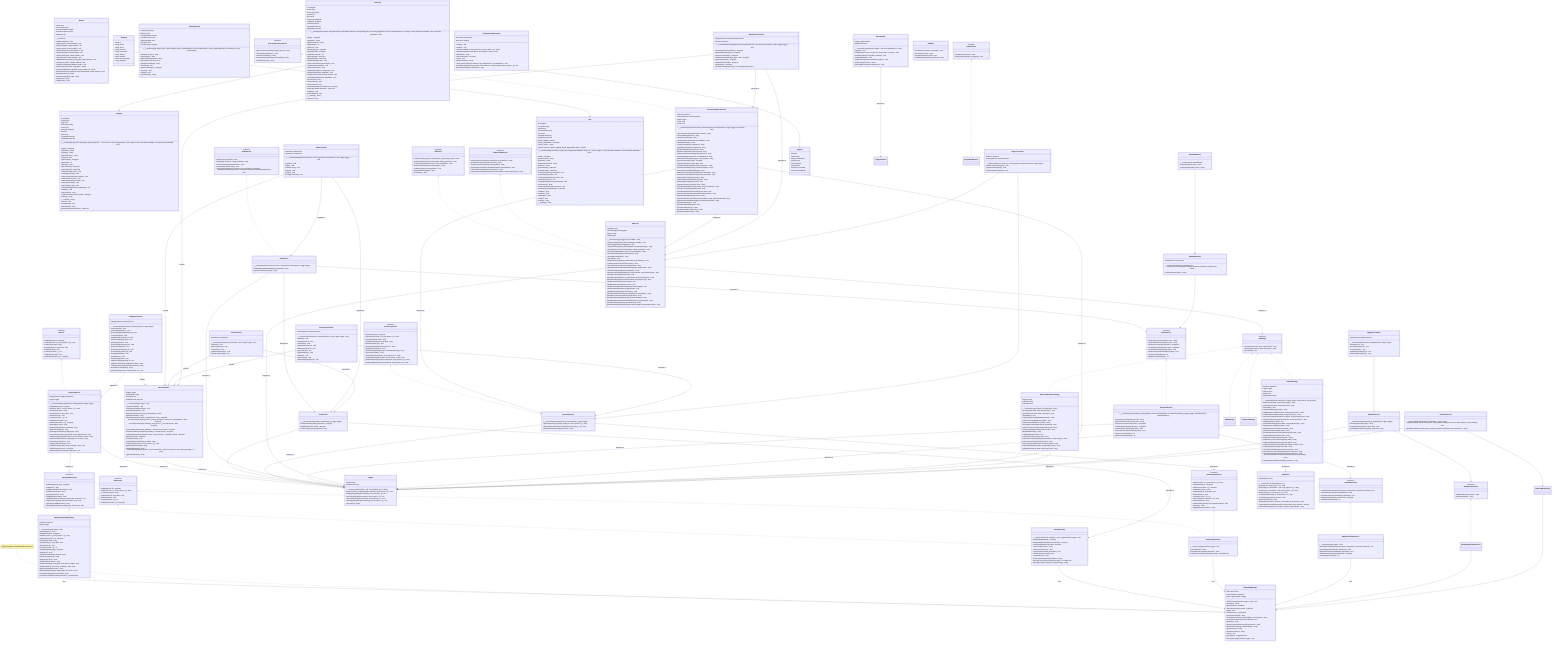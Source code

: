 classDiagram
    note for MongoDBManager "Singleton pattern untuk MongoDB connection"
    
    %% ========== Interfaces / Abstractions ==========
    class IRepository {
        <<interface>>
        +findById(string id) array|null
        +find(array filter = [], array options = []) array
        +create(array data) string
        +update(string id, array data) bool
        +delete(string id) bool
        +count(array filter = []) int
        +findOne(array filter = []) array|null
    }

    class ICategoryRepository {
        <<interface>>
        +findBySlug(string slug) array|null
        +findActive() array
        +findByParentId(string parentId) array
        +findRootCategories() array
        +getCategoryTree() array
        +findByDepth(int depth) array
        +updatePath(string categoryId, array path, int depth) bool
        +slugExists(string slug, string excludeId = null) bool
        +getCategoriesWithCounts() array
        +bulkUpdateStatus(array categoryIds, bool active) bool
    }

    class IService {
        <<interface>>
        +findById(string id) array|null
        +find(array filter = [], array options = []) array
        +create(array data) array
        +update(string id, array data) bool
        +delete(string id) bool
        +count(array filter = []) int
        +validate(array data) bool
        +findOne(array filter = []) array|null
    }

    %% ========== Concrete Implementations (UPDATED) ==========
    class Category {
        -id string|null
        -name string
        -slug string
        -description string
        -active bool
        -parentId string|null
        -depth int
        -path array
        -createdAt DateTime
        -updatedAt DateTime
        +__construct(string name, string slug, string description = '', bool active = true, string parentId = null, string id = null, DateTime createdAt = null, DateTime updatedAt = null)
        +getId() string|null
        +getName() string
        +getSlug() string
        +getDescription() string
        +isActive() bool
        +getParentId() string|null
        +getDepth() int
        +getPath() array
        +getCreatedAt() DateTime
        +getUpdatedAt() DateTime
        +setName(string name) void
        +setSlug(string slug) void
        +setDescription(string description) void
        +setActive(bool active) void
        +setParentId(string parentId) void
        +setDepth(int depth) void
        +setPath(array path) void
        +setUpdatedAt(DateTime updatedAt) void
        +validate() void
        +toDocument() array
        +fromDocument(array document) Category
        +toArray() array
        +__toString() string
        +isRoot() bool
        +hasChildren() bool
        +getFullPath() string
        -parseDate(mixed dateValue) DateTime
    }

    class MongoCategoryRepository {
        -collection Collection
        -logger Logger
        +__construct(Logger logger = null)
        +createIndexes() array
        +findById(string id) array|null
        +find(array filter = [], array options = []) array
        +findOne(array filter = []) array|null
        +create(array data) string
        +update(string id, array data) bool
        +delete(string id) bool
        +count(array filter = []) int
        +findBySlug(string slug) array|null
        +findActive() array
        +findByParentId(string parentId) array
        +findRootCategories() array
        +getCategoryTree() array
        +findByDepth(int depth) array
        +updatePath(string categoryId, array path, int depth) bool
        +slugExists(string slug, string excludeId = null) bool
        +getCategoriesWithCounts() array
        +bulkUpdateStatus(array categoryIds, bool active) bool
        -documentToArray(mixed document) array
        -normalizeToUTCDateTime(mixed value) UTCDateTime
    }

    class CategoryService {
        -categoryRepo ICategoryRepository
        -logger Logger
        +__construct(ICategoryRepository categoryRepo, Logger logger)
        +findById(string id) array|null
        +find(array filter = [], array options = []) array
        +create(array data) array
        +update(string id, array data) bool
        +delete(string id) bool
        +count(array filter = []) int
        +validate(array data) bool
        +findOne(array filter = []) array|null
        +getCategoryTree() array
        +getSubcategories(string parentId) array
        +getRootCategories() array
        +getCategoryPath(string categoryId) array
        +moveCategory(string categoryId, string newParentId) array
        +validateCategoryData(array data, bool isUpdate = false) array
        +bulkUpdateStatus(array categoryIds, bool active) array
        +getCategoryStatistics() array
        +categoryExists(string id) bool
        +slugExists(string slug, string excludeId = null) bool
        +findBySlug(string slug) array|null
        -updateCategoryTree(string categoryId) void
    }

    class BaseController {
        #logger Logger
        #requestData array
        #testMode bool
        #lastResponse array|null
        +__construct(Logger logger = null)
        +enableTestMode() void
        +setRequestData(array data) void
        #parseRequestData() void
        #getRequestValue(string key, mixed default) mixed
        #getRequestData() array
        #jsonResponse(array data, int statusCode = 200) array|null
        #successResponse(array data = [], string message = 'Success', int statusCode = 200) array|null
        #errorResponse(string message, array errors = [], int statusCode = 400) array|null
        #notFoundResponse(string message = 'Resource not found') array|null
        #unauthorizedResponse(string message = 'Unauthorized') array|null
        #validationErrorResponse(array errors, string message = 'Validation failed') array|null
        #getAuthUserId() string|null
        #isAuthenticated() bool
        #validateRequiredFields(array fields) array
        #logAction(string action, array context = []) void
        #getPaginationParams() array
        #getSortingParams() array
        +buildTestResponse(array data = [], int statusCode = 200, bool success = true, string message = '') array
        +getLastResponse() array
    }

    class CategoryController {
        -categoryService CategoryService
        +__construct(CategoryService categoryService, Logger logger)
        +listCategories() void
        +getCategory(string id) void
        +getCategoryBySlug(string slug) void
        +createCategory() void
        +updateCategory(string id) void
        +deleteCategory(string id) void
        +getCategoryTree() void
        +getSubcategories(string id) void
        +getRootCategories() void
        +getCategoryPath(string id) void
        +moveCategory(string id) void
        +bulkUpdateStatus() void
        +getStatistics() void
        +searchCategories() void
        -validateCategoryId(string id) void
        -validateCreateCategoryData(array data) array
        -validateUpdateCategoryData(array data) array
        -buildFilterFromRequest() array
        -logAction(string action, array context = []) void
    }

    class MongoDBManager {
        -static Client client
        -static Database database
        -static LoggerInterface logger
        +initialize(LoggerInterface logger = null) void
        +getClient() Client
        +getDatabase() Database
        +getCollection(string name) Collection
        +ping() bool
        +startSession() Session|null
        +getConnectionInfo() array
        +createIndexes(string collectionName, array indexes) array
        +collectionExists(string collectionName) bool
        +getStats() array
        +getCollectionStats(string collectionName) array
        +dropCollection(string collectionName) array
        +getServerInfo() array
        +getServerVersion() array
        +reset() void
        +getLogger() LoggerInterface
        +setLogger(LoggerInterface logger) void
    }

    class Logger {
        -logFile string
        -defaultLevel string
        +__construct(string logFile = null, string defaultLevel = 'INFO')
        +log(mixed level, string|Stringable message, array context = []) void
        +debug(string|Stringable message, array context = []) void
        +info(string|Stringable message, array context = []) void
        +error(string|Stringable message, array context = []) void
        +warning(string|Stringable message, array context = []) void
        +getLogFile() string
    }

    %% ========== NEWLY IMPLEMENTED COMPONENTS ==========
    class Router {
        -routes array
        -routeGroups array
        -notFoundHandler callable
        -currentGroupPrefix string
        -testMode bool
        +__construct()
        +enableTestMode() void
        +get(string path, mixed handler) self
        +post(string path, mixed handler) self
        +put(string path, mixed handler) self
        +delete(string path, mixed handler) self
        +patch(string path, mixed handler) self
        +options(string path, mixed handler) self
        +any(string path, mixed handler) self
        +addRoute(string method, string path, mixed handler) self
        +group(string prefix, callable callback) self
        +setNotFoundHandler(callable handler) self
        +dispatch(string method, string path) mixed
        -executeHandler(mixed handler, array params = []) mixed
        -matchRoute(string routePath, string requestPath, array& params) bool
        -handleNotFound() mixed
        -normalizePath(string path) string
        +getRoutes() array
        +clearRoutes() void
    }

    %% ========== Relationships (UPDATED) ==========
    IRepository <|.. MongoCategoryRepository
    ICategoryRepository <|.. MongoCategoryRepository
    IService <|.. CategoryService
    
    MongoCategoryRepository --> MongoDBManager : uses
    CategoryService --> ICategoryRepository : depends on
    CategoryService --> Logger : depends on
    CategoryController --> CategoryService : depends on
    CategoryController --> BaseController : extends
    BaseController --> Logger : depends on

    %% ========== Planned Components (Tetap Dipertahankan) ==========
    class IInventoryRepository {
        <<interface>>
        +find(array filter = [], array options = []) array
        +findById(string id) array|null
        +findOne(array filter = []) array|null
        +create(array data) string
        +update(string id, array data) bool
        +delete(string id) bool
        +count(array filter = []) int
        +findLowStock(int threshold = 0) array
        +findOutOfStock() array
        +updateQuantity(string id, int quantityChange) bool
        +getStats() array
        +aggregate(array pipeline) array
    }

    class IAuthService {
        <<interface>>
        +register(array userData) array
        +login(string username, string password) array
        +refreshToken(string refreshToken) array
        +logout(string refreshToken) bool
        +verifyCredentials(string username, string password) array|false
        +changePassword(string userId, string currentPassword, string newPassword) bool
    }

    class ITokenService {
        <<interface>>
        +generateAccessToken(array user) string
        +generateRefreshToken(array user) string
        +verifyAccessToken(string token) array|false
        +verifyRefreshToken(string token) array|false
        +revokeRefreshToken(string token) bool
        +isRefreshTokenRevoked(string token) bool
        +getAccessTokenExpiry() int
        +getRefreshTokenExpiry() int
    }

    class IInventoryService {
        <<interface>>
        +getItem(string id) array|null
        +listItems(array filter = [], array options = []) array
        +createItem(array data) array
        +updateItem(string id, array data) array
        +deleteItem(string id) bool
        +getLowStockItems(int threshold = 0) array
        +getOutOfStockItems() array
        +updateItemQuantity(string id, int quantityChange) array
        +getInventoryStats() array
        +searchItems(string query, array options = []) array
        +validateItemData(array data, bool isCreate = true) array
        +getItemsByCategory(string categoryId, array options = []) array
        +getItemsBySupplier(string supplierId, array options = []) array
    }

    class IAIService {
        <<interface>>
        +analyzeInventory(array inventoryData, string analysisType) array
        +generateReport(array inventoryData, string reportType) array
        +predictStockNeeds(array items, int forecastDays) array
        +detectAnomalies(array inventoryData) array
        +setStrategy(string strategyName) bool
        +getAvailableStrategies() array
        +isAvailable() bool
    }

    class IAdvancedAIService {
        <<interface>>
        +analyzeSalesTrends(array salesData, int periodDays) array
        +predictInventoryTurnover(array items) array
        +optimizeStockLevels(array inventoryData) array
        +generatePurchaseRecommendations(array supplierData) array
        +calculateSafetyStock(array itemHistory) array
        +analyzeInventoryWithStats(array inventoryData, string analysisType) array
    }

    class IInventoryAnalysisService {
        <<interface>>
        +getComprehensiveAnalysis(array options) array
        +generateWeeklyReport() array
        +monitorCriticalItems() array
        +predictInventoryNeeds(int forecastDays) array
        +optimizeInventory() array
    }

    class AIStrategy {
        <<interface>>
        +analyze(array data, string analysisType) array
        +generate(array data, string reportType) array
        +isAvailable() bool
    }

    class ITokenRepository {
        <<interface>>
        +storeRefreshToken(string tokenHash, string userId, DateTime expiresAt) bool
        +revokeRefreshToken(string tokenHash) bool
        +isRefreshTokenRevoked(string tokenHash) bool
        +findRefreshToken(string tokenHash) array|null
        +cleanupExpiredTokens() int
    }

    %% ========== Future Concrete Implementations ==========
    class UserRepository {
        +__construct(Collection collection = null, LoggerInterface logger = null)
        +findUserById(string id) User|null
        +findUserByUsername(string username) User|null
        +findUserByEmail(string email) User|null
        +saveUser(User user) string
        +deleteUser(User user) bool
        +usernameExists(string username) bool
        +emailExists(string email) bool
        +createIndexes() array
        -documentToArray(mixed document) array
        -normalizeToUTCDateTime(mixed value) UTCDateTime
        -parseDuplicateError(string mongoMessage) string
    }

    class InventoryRepository {
        +__construct(LoggerInterface logger = null)
        +createIndexes() array
        -documentToArray(mixed document) array
        -normalizeToUTCDateTime(mixed value) UTCDateTime
    }

    class MongoTokenRepository {
        +__construct(Logger logger = null)
        +storeRefreshToken(string tokenHash, string userId, DateTime expiresAt) bool
        +revokeRefreshToken(string tokenHash) bool
        +isRefreshTokenRevoked(string tokenHash) bool
        +findRefreshToken(string tokenHash) array|null
        +cleanupExpiredTokens() int
    }

    class UserService {
        +__construct(UserRepository userRepository, Logger logger)
        +findByUsername(string username) array|null
        +findByEmail(string email) array|null
        -convertToArray(array userData) array
    }

    class InventoryService {
        +__construct(IInventoryRepository inventoryRepo, Logger logger)
        +getItemsByCategory(string categoryId, array options = []) array
        +getItemsBySupplier(string supplierId, array options = []) array
        -calculateInventoryHealth(array stats) string
    }

    class AuthService {
        +__construct(UserService userService, ITokenService tokenService, Logger logger)
        +validatePasswordStrength(string password) array
        -generateTokens(array user) array
    }

    class JwtTokenService {
        +__construct(string secretKey, string algorithm, int accessTokenExpiry, int refreshTokenExpiry, Logger logger, ITokenRepository tokenRepository)
        +generateAccessToken(array user) string
        +generateRefreshToken(array user) string
        +verifyAccessToken(string token) array|false
        +verifyRefreshToken(string token) array|false
        +revokeRefreshToken(string token) bool
        +isRefreshTokenRevoked(string token) bool
        +getAccessTokenExpiry() int
        +getRefreshTokenExpiry() int
    }

    class AIService {
        -strategies array
        -activeStrategy AIStrategy|null
        -logger Logger
        -enabled bool
        +__construct(Logger logger, bool enabled = true)
        +registerStrategy(string name, AIStrategy strategy) void
        +setStrategy(string strategyName) bool
        +analyzeInventory(array inventoryData, string analysisType) array
        +generateReport(array inventoryData, string reportType) array
        +predictStockNeeds(array items, int forecastDays) array
        +detectAnomalies(array inventoryData) array
        +getAvailableStrategies() array
        +isAvailable() bool
        +analyzeSalesTrends(array salesData, int periodDays) array
        +predictInventoryTurnover(array items) array
        +optimizeStockLevels(array inventoryData) array
        +generatePurchaseRecommendations(array supplierData) array
        +calculateSafetyStock(array itemHistory) array
        +analyzeInventoryWithStats(array inventoryData, string analysisType) array
        -validateInventoryData(array data) void
        -getFallbackAnalysis(array inventoryData, string analysisType) array
        -getFallbackReport(array inventoryData, string reportType) array
        -validateSalesData(array salesData) void
        -validateInventoryItems(array items) void
        -validateStockOptimizationData(array inventoryData) void
        -validateSupplierData(array supplierData) void
        -validateItemHistory(array itemHistory) void
        -getFallbackSalesTrends(array salesData, int periodDays) array
        -getFallbackTurnoverPrediction(array items) array
        -getFallbackStockOptimization(array inventoryData) array
        -getFallbackPurchaseRecommendations(array supplierData) array
        -getFallbackSafetyStock(array itemHistory) array
        -getFallbackInventoryAnalysis(array inventoryData, string analysisType) array
    }

    class OllamaStrategy {
        -httpClient HttpClient
        -logger Logger
        -baseUrl string
        -model string
        -defaultOptions array
        +__construct(HttpClient httpClient, Logger logger, string baseUrl, string model)
        +analyze(array data, string analysisType) array
        +generate(array data, string reportType) array
        +isAvailable() bool
        -callOllamaAPI(string prompt) array
        -buildAnalysisPrompt(array data, string analysisType) string
        -buildReportPrompt(array data, string reportType) string
        -parseAnalysisResponse(array response, string analysisType) array
        -parseReportResponse(array response, string reportType) array
        -validateData(array data) void
        -performBasicAnalysis(array data, string analysisType) array
        -analyzeSalesTrends(array data) array
        -analyzeInventoryTurnover(array data) array
        -optimizeStockLevels(array data) array
        -generatePurchaseRecommendations(array data) array
        -calculateSafetyStock(array data) array
        -buildSalesTrendsPrompt(array data) string
        -buildInventoryTurnoverPrompt(array data) string
        -buildStockOptimizationPrompt(array data) string
        -buildPurchaseRecommendationsPrompt(array data) string
        -buildSafetyStockPrompt(array data) string
        -parseSalesTrendsResponse(array response) array
        -parseInventoryTurnoverResponse(array response) array
        -parseStockOptimizationResponse(array response) array
        -parsePurchaseRecommendationsResponse(array response) array
        -parseSafetyStockResponse(array response) array
    }

    class AdvancedAnalysisStrategy {
        -logger Logger
        -mlModels array
        -mlEnabled bool
        +__construct(Logger logger, bool mlEnabled = true)
        +analyze(array data, string analysisType) array
        +generate(array data, string reportType) array
        +isAvailable() bool
        -analyzeSalesTrendsWithML(array data) array
        -predictTurnoverWithML(array data) array
        -optimizeStockWithML(array data) array
        -linearRegressionAnalysis(array salesData) array
        -randomForestTurnoverPrediction(array item) float
        -geneticAlgorithmOptimization(array item) array
        -initializeMLModels() array
        -validateData(array data) void
        -calculateConfidence(array data) float
        -basicSalesTrendAnalysis(array salesData, int periodDays) array
        -basicTurnoverPrediction(array items) array
        -basicStockOptimization(array inventoryData) array
        -fallbackAnalysis(array data, string analysisType) array
        -fallbackReport(array data, string reportType) array
    }

    class InventoryAnalysisService {
        -aiService AIService
        -inventoryService InventoryService
        -logger Logger
        -cache array
        -cacheTtl int
        +__construct(AIService aiService, InventoryService inventoryService, Logger logger, int cacheTtl = 300)
        +getComprehensiveAnalysis(array options) array
        +generateWeeklyReport() array
        +monitorCriticalItems() array
        +predictInventoryNeeds(int forecastDays) array
        +optimizeInventory() array
        -executeParallel(array operations) array
        -parallelExecution(array operations) array
        -optimizedAIAnalysis(array data) array
        -batchStockOptimization(array items) array
        -optimizedSalesTrendsAnalysis(array items) array
        -stratifiedSample(array items, int sampleSize) array
        -generateCacheKey(string type, array params) string
        -getFromCache(string key) array|null
        -setCache(string key, array data) void
        -calculatePerformanceMetrics(float startTime) array
        -calculateOverallRisk(array recommendations) string
        -processIncrementalWeeklyData() array
        -generateIncrementalInsights(DateTime startDate) array
        -calculateIncrementalMetrics(DateTime startDate) array
        -analyzeSalesTrends(array items) array
        -prepareOptimizationData(array items) array
        -estimateDailyUsage(array item) float
        -calculateUrgencyLevel(array item) string
        -calculateWeeklyMetrics(array stats, array recentItems) array
        -calculateTurnoverRatio(array stats) float
        -calculateOutOfStockPercentage(array stats) float
        -generatePurchaseRecommendations(array items) array
        -prepareSupplierData(array items) array
        -calculateSavingsPotential(array currentItems, array optimizationResult) array
        -generateImplementationPlan(array optimizationResult) array
        -getFallbackAnalysis() array
        -getFallbackWeeklyReport() array
        -getFallbackMonitoring() array
        -getFallbackPrediction(int days) array
        -getFallbackOptimization() array
    }

    class AnalysisResult {
        -analysisType string
        -findings array
        -recommendations array
        -confidenceScore float
        -supportingData array
        -isFallback bool
        -errorMessage string|null
        +__construct(string analysisType, array findings, array recommendations, float confidenceScore, array supportingData, bool isFallback, string errorMessage)
        +getAnalysisType() string
        +getFindings() array
        +getRecommendations() array
        +getConfidenceScore() float
        +getSupportingData() array
        +isFallback() bool
        +getErrorMessage() string|null
        +toArray() array
        +isValid() bool
        +getSummary() string
    }

    class AuthController {
        -authService AuthService
        -userService UserService
        +__construct(AuthService authService = null, UserService userService = null, Logger logger = null)
        +register() void
        +login() void
        +refreshToken() void
        +logout() void
        +profile() void
        +changePassword() void
    }

    class UserController {
        -userService UserService
        +__construct(UserService userService = null, Logger logger = null)
        +listUsers() void
        +getUser(string id) void
        +createUser() void
        +updateUser(string id) void
        +deleteUser(string id) void
    }

    class InventoryController {
        -inventoryService InventoryService
        +__construct(InventoryService inventoryService = null, Logger logger = null)
        +listItems() void
        +getItem(string id) void
        +createItem() void
        +updateItem(string id) void
        +deleteItem(string id) void
        +getLowStock() void
        +getOutOfStock() void
        +getStats() void
        +searchItems() void
        +updateQuantity(string id) void
    }

    class AIAnalysisController {
        -analysisService InventoryAnalysisService
        -aiService AIService
        +__construct(InventoryAnalysisService analysisService = null, AIService aiService = null, Logger logger = null)
        +getComprehensiveAnalysis() array|null
        +generateWeeklyReport() array|null
        +monitorCriticalItems() array|null
        +predictInventoryNeeds(int days = null) array|null
        +optimizeInventory() array|null
        +analyzeSalesTrends() array|null
        +getAIStatus() array|null
        -createMockAnalysisService() InventoryAnalysisService
    }

    class ErrorHandler {
        -logger LoggerInterface
        -displayErrors bool
        +__construct(LoggerInterface logger = null, bool displayErrors = false)
        +register() void
        +handleError(int errno, string errstr, string errfile, int errline) bool
        +handleException(Throwable exception) void
        +handleShutdown() void
        -sendErrorResponse(Throwable exception) void
        -getErrorType(int errno) string
        +setDisplayErrors(bool displayErrors) void
    }

    class HttpClient {
        -defaultOptions array
        +__construct(array defaultOptions = [])
        +get(string url, array options = []) array
        +post(string url, mixed data = null, array options = []) array
        +put(string url, mixed data = null, array options = []) array
        +delete(string url, array options = []) array
        +isUrlReachable(string url, float timeout = 5) bool
        +setDefaultOptions(array options) void
        +getDefaultOptions() array
        -request(string method, string url, mixed data, array options) array
        -createStreamContext(string method, mixed data, array options) resource
        -executeRequest(string url, resource context, array options) array
    }

    class PerformanceBenchmark {
        -static array benchmarks
        -static bool enabled
        +enable() void
        +disable() void
        +measure(callable fn, string operation, array context = []) mixed
        +measureBatch(array operations, bool parallel = false) array
        +getResults() array
        +getLatestResult() array|null
        +clear() void
        +generateReport() array
        +meetsThreshold(string operation, float maxDuration, int maxMemory) bool
        -recordBenchmark(string operation, float duration, int memoryUsed, array context = []) void
        -measureParallel(array operations) array
    }

    class User {
        -id string|null
        -username string
        -email string
        -passwordHash string
        -role string
        -createdAt DateTime
        -updatedAt DateTime
        +ROLE_ADMIN = 'admin'
        +ROLE_MANAGER = 'manager'
        +ROLE_STAFF = 'staff'
        +VALID_ROLES = [ROLE_ADMIN, ROLE_MANAGER, ROLE_STAFF]
        +__construct(string username, string email, string passwordHash, string role = 'staff', string id = null, DateTime createdAt = null, DateTime updatedAt = null)
        +getId() string|null
        +getUsername() string
        +getEmail() string
        +getPasswordHash() string
        +getRole() string
        +getCreatedAt() DateTime
        +getUpdatedAt() DateTime
        +setUsername(string username) void
        +setEmail(string email) void
        +setPasswordHash(string hash) void
        +setRole(string role) void
        +setUpdatedAt(DateTime updatedAt) void
        +toDocument() array
        +fromDocument(mixed document) User
        -parseDate(mixed dateValue) DateTime
        +validate() void
        +isAdmin() bool
        +isManager() bool
        +isStaff() bool
        +toArray() array
        +__toString() string
    }

    class Inventory {
        -id string|null
        -name string
        -description string
        -quantity int
        -price float
        -categoryId string|null
        -supplierId string|null
        -minStockLevel int
        -createdAt DateTime
        -updatedAt DateTime
        +__construct(string name, string description, int quantity, float price, string categoryId = null, string supplierId = null, int minStockLevel = 0, string id = null, DateTime createdAt = null, DateTime updatedAt = null)
        +getId() string|null
        +getName() string
        +getDescription() string
        +getQuantity() int
        +getPrice() float
        +getCategoryId() string|null
        +getSupplierId() string|null
        +getMinStockLevel() int
        +getCreatedAt() DateTime
        +getUpdatedAt() DateTime
        +setName(string name) void
        +setDescription(string description) void
        +setQuantity(int quantity) void
        +setPrice(float price) void
        +setCategoryId(string categoryId) void
        +setSupplierId(string supplierId) void
        +setMinStockLevel(int minStockLevel) void
        +setUpdatedAt(DateTime updatedAt) void
        +isLowStock() bool
        +isOutOfStock() bool
        +toDocument() array
        +fromDocument(mixed document) Inventory
        -parseDate(mixed dateValue) DateTime
        +validate() void
        +getTotalValue() float
        +__toString() string
        +toArray() array
    }

    %% ========== Planned Components (Belum Diimplementasi) ==========
    class ISupplierRepository {
        <<interface>>
        +findByStatus(string status) array
        +getSupplierStats() array
    }

    class IHashService {
        <<interface>>
        +hash(string password) string
        +verify(string password, string hash) bool
    }

    class SupplierService {
        +__construct(ISupplierRepository supplierRepo, Logger logger)
        +createSupplier(array data) array
        +updateSupplier(string id, array data) array
        +getSupplierPerformance(string supplierId) array
    }

    class AuditLogService {
        +__construct(AuditLogRepository auditRepo, Logger logger)
        +logAction(string userId, string action, string resource, string resourceId, array oldData, array newData) bool
        +getAuditTrail(string resourceType, string resourceId, DateTime from, DateTime to) array
    }

    class SupplierController {
        -supplierService SupplierService
        +__construct(SupplierService supplierService, Logger logger)
        +listSuppliers() void
        +getSupplier(string id) void
        +createSupplier() void
        +updateSupplier(string id) void
        +deleteSupplier(string id) void
    }

    class ReportController {
        -aiService AIService
        -inventoryService InventoryService
        +__construct(AIService aiService, InventoryService inventoryService, Logger logger)
        +generateInventoryReport() void
        +generateSalesReport() void
        +generateStockPrediction() void
    }

    class AuthMiddleware {
        -tokenService ITokenService
        +__construct(ITokenService tokenService)
        +verifyAccessToken(Request request, Response response, callable next) mixed
        +requireAuthentication() mixed
    }
    
    class RoleMiddleware {
        +__construct(array allowedRoles)
        +requireRole(string role) mixed
        +requireAnyRole(array roles) mixed
    }
    
    class Validator {
        +validate(array schema, array data) array
        +sanitize(array data) array
        +validateEmail(string email) bool
        +validatePassword(string password) array
    }

    class Supplier {
        +string id
        +string name
        +string contactEmail
        +string phone
        +string address
        +string status
        +DateTime createdAt
        +DateTime updatedAt
    }

    class AuditLog {
        +string id
        +string userId
        +string action
        +string resource
        +string resourceId
        +array oldData
        +array newData
        +DateTime timestamp
        +string ipAddress
    }

    %% ========== Future Relationships ==========
    IRepository <|.. UserRepository
    IRepository <|.. InventoryRepository
    IInventoryRepository <|.. InventoryRepository
    IAuthService <|.. AuthService
    IInventoryService <|.. InventoryService
    ITokenService <|.. JwtTokenService
    ITokenRepository <|.. MongoTokenRepository
    IAIService <|.. AIService
    IAdvancedAIService <|.. AIService
    IInventoryAnalysisService <|.. InventoryAnalysisService
    AIStrategy <|.. OllamaStrategy
    AIStrategy <|.. AdvancedAnalysisStrategy
    
    UserRepository --> MongoDBManager : uses
    InventoryRepository --> MongoDBManager : uses
    MongoTokenRepository --> MongoDBManager : uses
    
    UserService --> UserRepository : depends on
    UserService --> Logger : depends on
    
    InventoryService --> IInventoryRepository : depends on
    InventoryService --> Logger : depends on
    
    AuthService --> UserService : depends on
    AuthService --> ITokenService : depends on
    AuthService --> Logger : depends on
    
    JwtTokenService --> ITokenRepository : depends on
    JwtTokenService --> Logger : depends on
    
    AIService --> AIStrategy : depends on
    AIService --> Logger : depends on
    
    OllamaStrategy --> HttpClient : depends on
    OllamaStrategy --> Logger : depends on
    
    AdvancedAnalysisStrategy --> Logger : depends on
    
    InventoryAnalysisService --> AIService : depends on
    InventoryAnalysisService --> InventoryService : depends on
    InventoryAnalysisService --> Logger : depends on
    
    AuthController --> AuthService : depends on
    AuthController --> UserService : depends on
    AuthController --> BaseController : extends
    
    UserController --> UserService : depends on
    UserController --> BaseController : extends
    
    InventoryController --> InventoryService : depends on
    InventoryController --> BaseController : extends
    
    AIAnalysisController --> InventoryAnalysisService : depends on
    AIAnalysisController --> AIService : depends on
    AIAnalysisController --> BaseController : extends
    
    ErrorHandler --> LoggerInterface : depends on

    ISupplierRepository <|.. MongoSupplierRepository
    IHashService <|.. BcryptHashService
    AIStrategy <|.. Phi3Strategy
    AIStrategy <|.. DeepSeekStrategy

    SupplierController --> SupplierService
    ReportController --> AIService
    ReportController --> InventoryService

    SupplierService --> ISupplierRepository
    AuditLogService --> AuditLogRepository

    Inventory --> Category
    Inventory --> Supplier
    AuditLog --> User

    MongoSupplierRepository --> MongoDBManager
    AuditLogRepository --> MongoDBManager

    SupplierService --> Logger
    AuditLogService --> Logger

    AuthMiddleware --> ITokenService
    RoleMiddleware --> AuthMiddleware